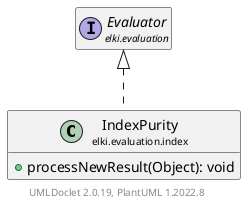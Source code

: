 @startuml
    remove .*\.(Instance|Par|Parameterizer|Factory)$
    set namespaceSeparator none
    hide empty fields
    hide empty methods

    class "<size:14>IndexPurity\n<size:10>elki.evaluation.index" as elki.evaluation.index.IndexPurity [[IndexPurity.html]] {
        +processNewResult(Object): void
    }

    interface "<size:14>Evaluator\n<size:10>elki.evaluation" as elki.evaluation.Evaluator [[../Evaluator.html]]

    elki.evaluation.Evaluator <|.. elki.evaluation.index.IndexPurity

    center footer UMLDoclet 2.0.19, PlantUML 1.2022.8
@enduml
